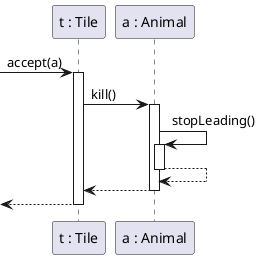 @startuml

skinparam classAttributeIconSize 0
skinparam guillemet false

participant "t : Tile" as t
participant "a : Animal" as a



[-> t : accept(a)
activate t



t -> a ++ : kill()
a -> a++  :stopLeading()
        a--> a--



a --> t --



[<-- t
deactivate t

@enduml